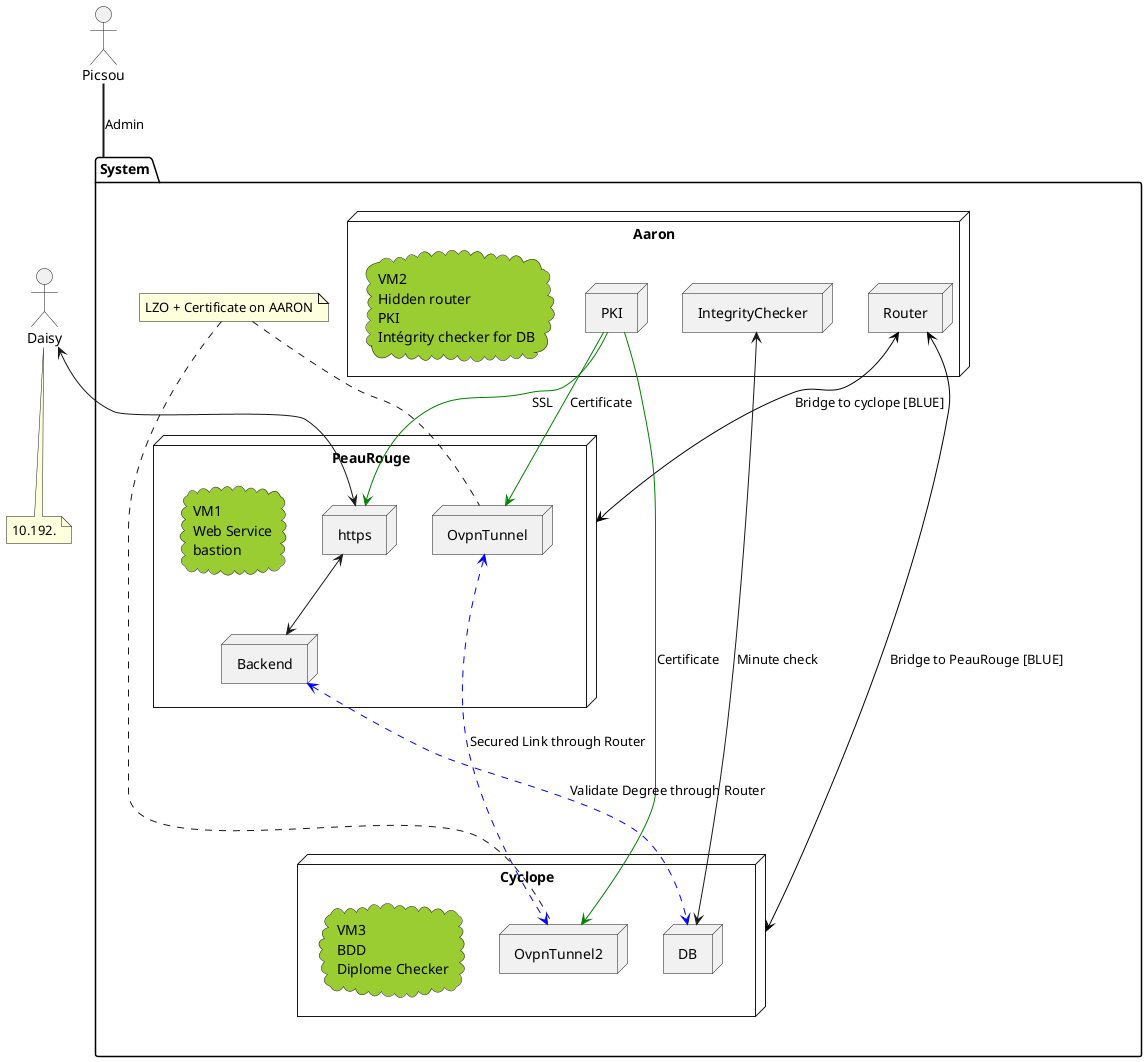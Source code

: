 @startuml Glob
actor Daisy
actor Picsou
folder System{
  node PeauRouge {
    node https
    node OvpnTunnel
    node Backend
    cloud notePeauRouge #YellowGreen[
      VM1
      Web Service
      bastion
    ]
  }
  node Aaron{
    node Router
    node PKI
    node IntegrityChecker
    cloud noteAaron #YellowGreen[
      VM2
      Hidden router
      PKI
      Intégrity checker for DB
    ]
  }
  node Cyclope{
    node DB
    node OvpnTunnel2
    cloud noteCyclop #YellowGreen[
      VM3
      BDD
      Diplome Checker
    ]
  }
  note "LZO + Certificate on AARON" as vpn
}

note "10.192." as noteDaisy
Daisy .. noteDaisy
Picsou == System : Admin




vpn .. OvpnTunnel
vpn .. OvpnTunnel2


Daisy <--> https

PeauRouge <-[#Black]-> Router : Bridge to cyclope [BLUE]
Router <-[#Black]-> Cyclope : Bridge to PeauRouge [BLUE]

IntegrityChecker <--> DB : Minute check

OvpnTunnel <.[#Blue]..> OvpnTunnel2 : Secured Link through Router

PKI -[#Green]-> https : SSL

PKI -[#Green]-> OvpnTunnel : Certificate
PKI -[#Green]-> OvpnTunnel2 : Certificate

https <--> Backend

Backend <..[#Blue].> DB : Validate Degree through Router

@enduml